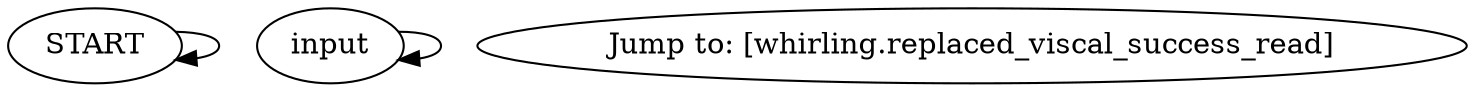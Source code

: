 # WHIRLING F3 / CLEAR WINDOW VISCAL TRIVIAL
# The trivial version of the window -- for when you know about Assassination
# ==================================================
digraph G {
	  0 [label="START"];
	  1 [label="input"];
	  2 [label="Jump to: [whirling.replaced_viscal_success_read]"];
	  0 -> 0
	  1 -> 1
}

